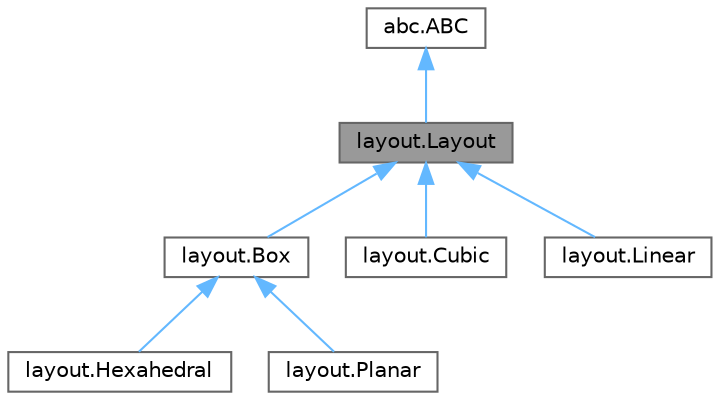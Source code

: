 digraph "layout.Layout"
{
 // LATEX_PDF_SIZE
  bgcolor="transparent";
  edge [fontname=Helvetica,fontsize=10,labelfontname=Helvetica,labelfontsize=10];
  node [fontname=Helvetica,fontsize=10,shape=box,height=0.2,width=0.4];
  Node1 [id="Node000001",label="layout.Layout",height=0.2,width=0.4,color="gray40", fillcolor="grey60", style="filled", fontcolor="black",tooltip=" "];
  Node2 -> Node1 [id="edge1_Node000001_Node000002",dir="back",color="steelblue1",style="solid",tooltip=" "];
  Node2 [id="Node000002",label="abc.ABC",height=0.2,width=0.4,color="gray40", fillcolor="white", style="filled",tooltip=" "];
  Node1 -> Node3 [id="edge2_Node000001_Node000003",dir="back",color="steelblue1",style="solid",tooltip=" "];
  Node3 [id="Node000003",label="layout.Box",height=0.2,width=0.4,color="gray40", fillcolor="white", style="filled",URL="$classlayout_1_1Box.html",tooltip=" "];
  Node3 -> Node4 [id="edge3_Node000003_Node000004",dir="back",color="steelblue1",style="solid",tooltip=" "];
  Node4 [id="Node000004",label="layout.Hexahedral",height=0.2,width=0.4,color="gray40", fillcolor="white", style="filled",URL="$classlayout_1_1Hexahedral.html",tooltip=" "];
  Node3 -> Node5 [id="edge4_Node000003_Node000005",dir="back",color="steelblue1",style="solid",tooltip=" "];
  Node5 [id="Node000005",label="layout.Planar",height=0.2,width=0.4,color="gray40", fillcolor="white", style="filled",URL="$classlayout_1_1Planar.html",tooltip=" "];
  Node1 -> Node6 [id="edge5_Node000001_Node000006",dir="back",color="steelblue1",style="solid",tooltip=" "];
  Node6 [id="Node000006",label="layout.Cubic",height=0.2,width=0.4,color="gray40", fillcolor="white", style="filled",URL="$classlayout_1_1Cubic.html",tooltip=" "];
  Node1 -> Node7 [id="edge6_Node000001_Node000007",dir="back",color="steelblue1",style="solid",tooltip=" "];
  Node7 [id="Node000007",label="layout.Linear",height=0.2,width=0.4,color="gray40", fillcolor="white", style="filled",URL="$classlayout_1_1Linear.html",tooltip=" "];
}
